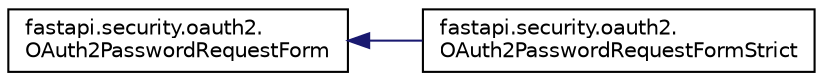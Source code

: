 digraph "Graphical Class Hierarchy"
{
 // LATEX_PDF_SIZE
  edge [fontname="Helvetica",fontsize="10",labelfontname="Helvetica",labelfontsize="10"];
  node [fontname="Helvetica",fontsize="10",shape=record];
  rankdir="LR";
  Node0 [label="fastapi.security.oauth2.\lOAuth2PasswordRequestForm",height=0.2,width=0.4,color="black", fillcolor="white", style="filled",URL="$classfastapi_1_1security_1_1oauth2_1_1OAuth2PasswordRequestForm.html",tooltip=" "];
  Node0 -> Node1 [dir="back",color="midnightblue",fontsize="10",style="solid",fontname="Helvetica"];
  Node1 [label="fastapi.security.oauth2.\lOAuth2PasswordRequestFormStrict",height=0.2,width=0.4,color="black", fillcolor="white", style="filled",URL="$classfastapi_1_1security_1_1oauth2_1_1OAuth2PasswordRequestFormStrict.html",tooltip=" "];
}
